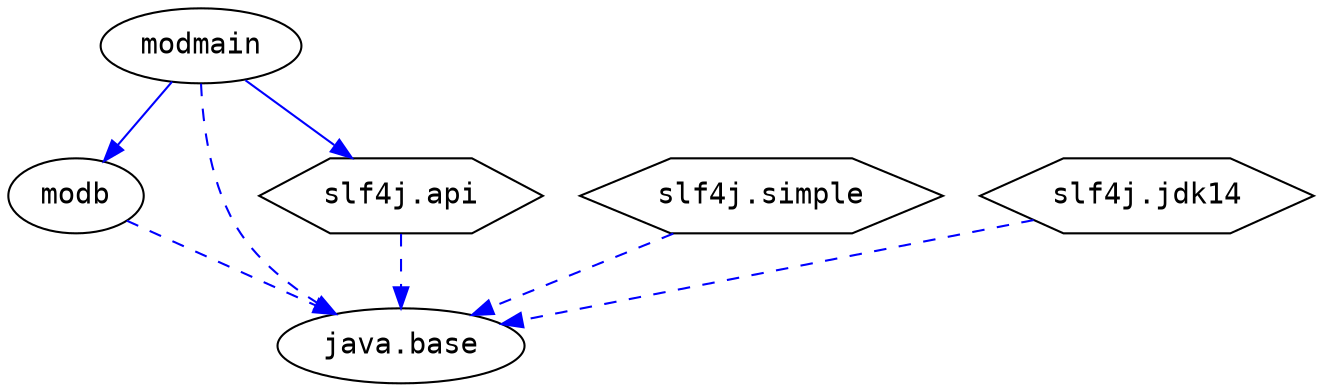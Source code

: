 # Created by depvis.JigsawDepVisualizer on Sat Aug 27 13:54:20 CEST 2016
digraph Java9_Dependency_Visualizer {
modb[fontname="Consolas",shape="ellipse",label="modb"];
java_base[fontname="Consolas",shape="ellipse",label="java.base"];
slf4j_api[fontname="Consolas",shape="hexagon",label="slf4j.api"];
slf4j_simple[fontname="Consolas",shape="hexagon",label="slf4j.simple"];
slf4j_jdk14[fontname="Consolas",shape="hexagon",label="slf4j.jdk14"];
modmain[fontname="Consolas",shape="ellipse",label="modmain"];
modb -> java_base[color="#0000ff",fontname="Consolas",fontcolor="#0000ff",style="dashed",weight="16"]
slf4j_api -> java_base[color="#0000ff",fontname="Consolas",fontcolor="#0000ff",style="dashed",weight="16"]
slf4j_simple -> java_base[color="#0000ff",fontname="Consolas",fontcolor="#0000ff",style="dashed",weight="16"]
slf4j_jdk14 -> java_base[color="#0000ff",fontname="Consolas",fontcolor="#0000ff",style="dashed",weight="16"]
modmain -> slf4j_api[color="#0000ff",fontname="Consolas",fontcolor="#0000ff",weight="8"]
modmain -> modb[color="#0000ff",fontname="Consolas",fontcolor="#0000ff",weight="8"]
modmain -> java_base[color="#0000ff",fontname="Consolas",fontcolor="#0000ff",style="dashed",weight="16"]
}
